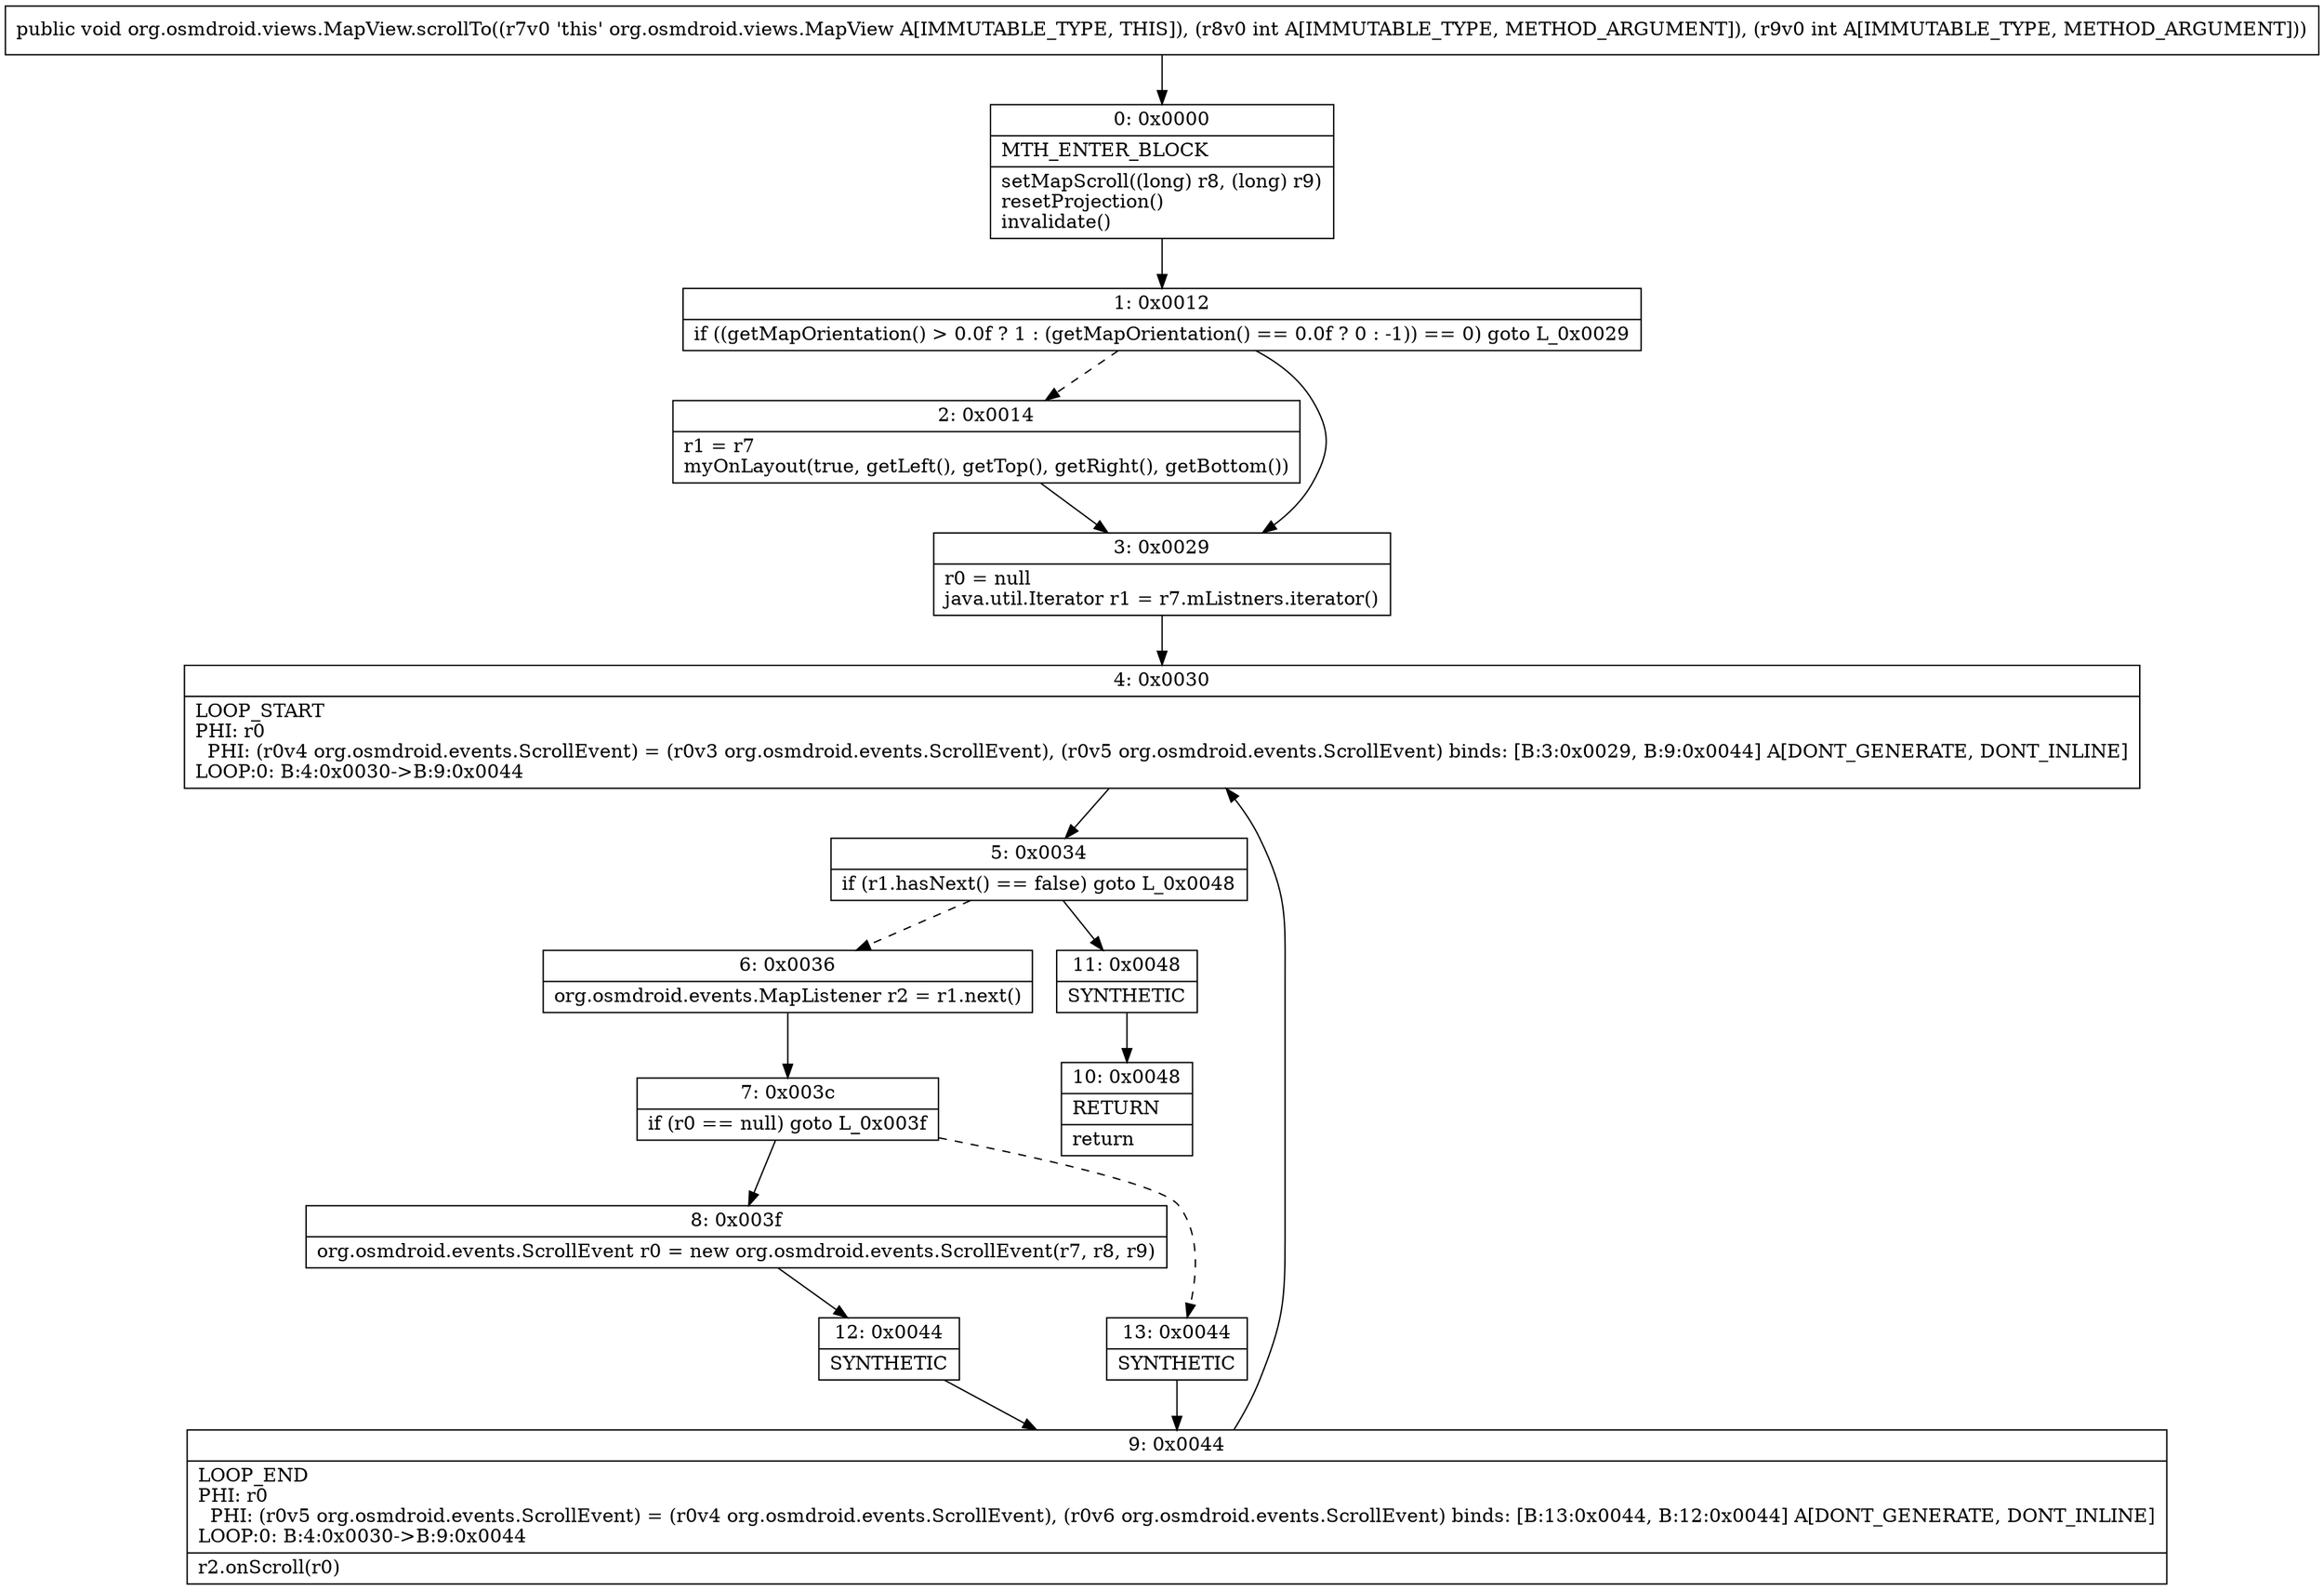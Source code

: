 digraph "CFG fororg.osmdroid.views.MapView.scrollTo(II)V" {
Node_0 [shape=record,label="{0\:\ 0x0000|MTH_ENTER_BLOCK\l|setMapScroll((long) r8, (long) r9)\lresetProjection()\linvalidate()\l}"];
Node_1 [shape=record,label="{1\:\ 0x0012|if ((getMapOrientation() \> 0.0f ? 1 : (getMapOrientation() == 0.0f ? 0 : \-1)) == 0) goto L_0x0029\l}"];
Node_2 [shape=record,label="{2\:\ 0x0014|r1 = r7\lmyOnLayout(true, getLeft(), getTop(), getRight(), getBottom())\l}"];
Node_3 [shape=record,label="{3\:\ 0x0029|r0 = null\ljava.util.Iterator r1 = r7.mListners.iterator()\l}"];
Node_4 [shape=record,label="{4\:\ 0x0030|LOOP_START\lPHI: r0 \l  PHI: (r0v4 org.osmdroid.events.ScrollEvent) = (r0v3 org.osmdroid.events.ScrollEvent), (r0v5 org.osmdroid.events.ScrollEvent) binds: [B:3:0x0029, B:9:0x0044] A[DONT_GENERATE, DONT_INLINE]\lLOOP:0: B:4:0x0030\-\>B:9:0x0044\l}"];
Node_5 [shape=record,label="{5\:\ 0x0034|if (r1.hasNext() == false) goto L_0x0048\l}"];
Node_6 [shape=record,label="{6\:\ 0x0036|org.osmdroid.events.MapListener r2 = r1.next()\l}"];
Node_7 [shape=record,label="{7\:\ 0x003c|if (r0 == null) goto L_0x003f\l}"];
Node_8 [shape=record,label="{8\:\ 0x003f|org.osmdroid.events.ScrollEvent r0 = new org.osmdroid.events.ScrollEvent(r7, r8, r9)\l}"];
Node_9 [shape=record,label="{9\:\ 0x0044|LOOP_END\lPHI: r0 \l  PHI: (r0v5 org.osmdroid.events.ScrollEvent) = (r0v4 org.osmdroid.events.ScrollEvent), (r0v6 org.osmdroid.events.ScrollEvent) binds: [B:13:0x0044, B:12:0x0044] A[DONT_GENERATE, DONT_INLINE]\lLOOP:0: B:4:0x0030\-\>B:9:0x0044\l|r2.onScroll(r0)\l}"];
Node_10 [shape=record,label="{10\:\ 0x0048|RETURN\l|return\l}"];
Node_11 [shape=record,label="{11\:\ 0x0048|SYNTHETIC\l}"];
Node_12 [shape=record,label="{12\:\ 0x0044|SYNTHETIC\l}"];
Node_13 [shape=record,label="{13\:\ 0x0044|SYNTHETIC\l}"];
MethodNode[shape=record,label="{public void org.osmdroid.views.MapView.scrollTo((r7v0 'this' org.osmdroid.views.MapView A[IMMUTABLE_TYPE, THIS]), (r8v0 int A[IMMUTABLE_TYPE, METHOD_ARGUMENT]), (r9v0 int A[IMMUTABLE_TYPE, METHOD_ARGUMENT])) }"];
MethodNode -> Node_0;
Node_0 -> Node_1;
Node_1 -> Node_2[style=dashed];
Node_1 -> Node_3;
Node_2 -> Node_3;
Node_3 -> Node_4;
Node_4 -> Node_5;
Node_5 -> Node_6[style=dashed];
Node_5 -> Node_11;
Node_6 -> Node_7;
Node_7 -> Node_8;
Node_7 -> Node_13[style=dashed];
Node_8 -> Node_12;
Node_9 -> Node_4;
Node_11 -> Node_10;
Node_12 -> Node_9;
Node_13 -> Node_9;
}

